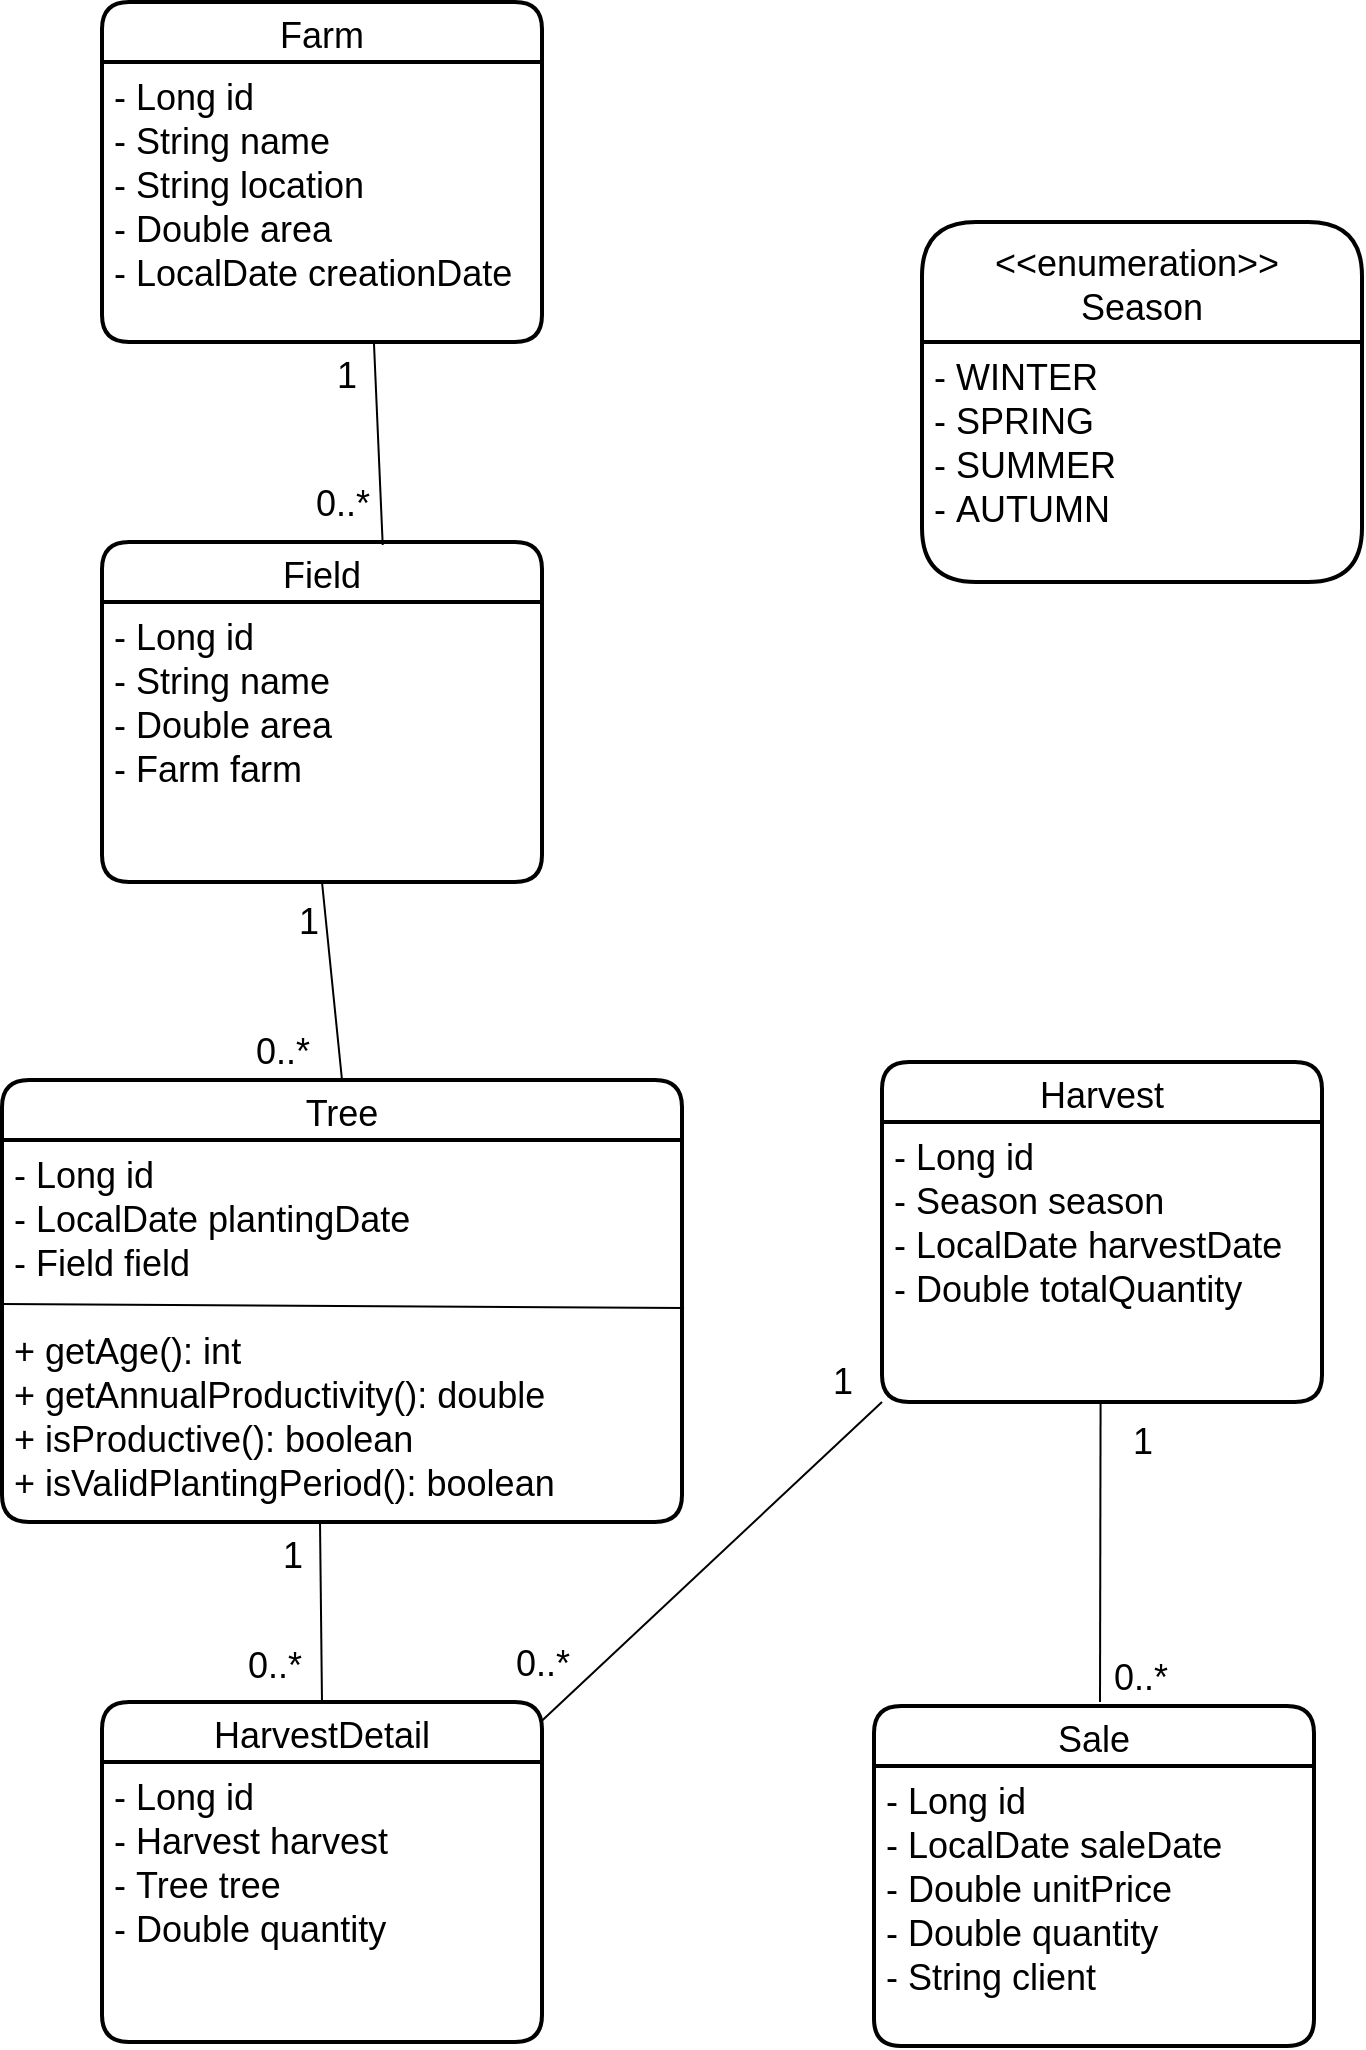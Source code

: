 <mxfile version="20.5.3" type="embed"><diagram id="QLvfaubpzDbuSd1G6Ct9" name="Page-1"><mxGraphModel dx="983" dy="406" grid="1" gridSize="10" guides="1" tooltips="1" connect="1" arrows="1" fold="1" page="1" pageScale="1" pageWidth="850" pageHeight="1100" math="0" shadow="0"><root><mxCell id="0"/><mxCell id="1" parent="0"/><mxCell id="23" value="Farm" style="swimlane;childLayout=stackLayout;horizontal=1;startSize=30;horizontalStack=0;rounded=1;fontSize=18;fontStyle=0;strokeWidth=2;resizeParent=0;resizeLast=1;shadow=0;dashed=0;align=center;" parent="1" vertex="1"><mxGeometry x="110" y="40" width="220" height="170" as="geometry"/></mxCell><mxCell id="24" value="- Long id&#10;- String name&#10;- String location&#10;- Double area&#10;- LocalDate creationDate" style="align=left;strokeColor=none;fillColor=none;spacingLeft=4;fontSize=18;verticalAlign=top;resizable=0;rotatable=0;part=1;" parent="23" vertex="1"><mxGeometry y="30" width="220" height="140" as="geometry"/></mxCell><mxCell id="30" value="Field" style="swimlane;childLayout=stackLayout;horizontal=1;startSize=30;horizontalStack=0;rounded=1;fontSize=18;fontStyle=0;strokeWidth=2;resizeParent=0;resizeLast=1;shadow=0;dashed=0;align=center;" parent="1" vertex="1"><mxGeometry x="110" y="310" width="220" height="170" as="geometry"/></mxCell><mxCell id="31" value="- Long id&#10;- String name&#10;- Double area&#10;- Farm farm" style="align=left;strokeColor=none;fillColor=none;spacingLeft=4;fontSize=18;verticalAlign=top;resizable=0;rotatable=0;part=1;" parent="30" vertex="1"><mxGeometry y="30" width="220" height="140" as="geometry"/></mxCell><mxCell id="32" value="Tree" style="swimlane;childLayout=stackLayout;horizontal=1;startSize=30;horizontalStack=0;rounded=1;fontSize=18;fontStyle=0;strokeWidth=2;resizeParent=0;resizeLast=1;shadow=0;dashed=0;align=center;" parent="1" vertex="1"><mxGeometry x="60" y="579" width="340" height="221" as="geometry"/></mxCell><mxCell id="33" value="- Long id&#10;- LocalDate plantingDate&#10;- Field field&#10;&#10;+ getAge(): int&#10;+ getAnnualProductivity(): double&#10;+ isProductive(): boolean&#10;+ isValidPlantingPeriod(): boolean" style="align=left;strokeColor=none;fillColor=none;spacingLeft=4;fontSize=18;verticalAlign=top;resizable=0;rotatable=0;part=1;" parent="32" vertex="1"><mxGeometry y="30" width="340" height="191" as="geometry"/></mxCell><mxCell id="68" value="" style="endArrow=none;html=1;rounded=0;exitX=0;exitY=0.5;exitDx=0;exitDy=0;entryX=1.003;entryY=0.44;entryDx=0;entryDy=0;entryPerimeter=0;" edge="1" parent="32" target="33"><mxGeometry width="50" height="50" relative="1" as="geometry"><mxPoint y="112" as="sourcePoint"/><mxPoint x="220" y="112" as="targetPoint"/></mxGeometry></mxCell><mxCell id="34" value="Harvest" style="swimlane;childLayout=stackLayout;horizontal=1;startSize=30;horizontalStack=0;rounded=1;fontSize=18;fontStyle=0;strokeWidth=2;resizeParent=0;resizeLast=1;shadow=0;dashed=0;align=center;" parent="1" vertex="1"><mxGeometry x="500" y="570" width="220" height="170" as="geometry"/></mxCell><mxCell id="35" value="- Long id&#10;- Season season&#10;- LocalDate harvestDate&#10;- Double totalQuantity" style="align=left;strokeColor=none;fillColor=none;spacingLeft=4;fontSize=18;verticalAlign=top;resizable=0;rotatable=0;part=1;" parent="34" vertex="1"><mxGeometry y="30" width="220" height="140" as="geometry"/></mxCell><mxCell id="36" value="HarvestDetail" style="swimlane;childLayout=stackLayout;horizontal=1;startSize=30;horizontalStack=0;rounded=1;fontSize=18;fontStyle=0;strokeWidth=2;resizeParent=0;resizeLast=1;shadow=0;dashed=0;align=center;" parent="1" vertex="1"><mxGeometry x="110" y="890" width="220" height="170" as="geometry"/></mxCell><mxCell id="37" value="- Long id&#10;- Harvest harvest&#10;- Tree tree&#10;- Double quantity" style="align=left;strokeColor=none;fillColor=none;spacingLeft=4;fontSize=18;verticalAlign=top;resizable=0;rotatable=0;part=1;" parent="36" vertex="1"><mxGeometry y="30" width="220" height="140" as="geometry"/></mxCell><mxCell id="38" value="Sale " style="swimlane;childLayout=stackLayout;horizontal=1;startSize=30;horizontalStack=0;rounded=1;fontSize=18;fontStyle=0;strokeWidth=2;resizeParent=0;resizeLast=1;shadow=0;dashed=0;align=center;" parent="1" vertex="1"><mxGeometry x="496" y="892" width="220" height="170" as="geometry"/></mxCell><mxCell id="39" value="- Long id&#10;- LocalDate saleDate&#10;- Double unitPrice&#10;- Double quantity&#10;- String client" style="align=left;strokeColor=none;fillColor=none;spacingLeft=4;fontSize=18;verticalAlign=top;resizable=0;rotatable=0;part=1;" parent="38" vertex="1"><mxGeometry y="30" width="220" height="140" as="geometry"/></mxCell><mxCell id="40" value="&lt;&lt;enumeration&gt;&gt; &#10;Season " style="swimlane;childLayout=stackLayout;horizontal=1;startSize=60;horizontalStack=0;rounded=1;fontSize=18;fontStyle=0;strokeWidth=2;resizeParent=0;resizeLast=1;shadow=0;dashed=0;align=center;" parent="1" vertex="1"><mxGeometry x="520" y="150" width="220" height="180" as="geometry"/></mxCell><mxCell id="41" value="- WINTER&#10;- SPRING&#10;- SUMMER&#10;- AUTUMN" style="align=left;strokeColor=none;fillColor=none;spacingLeft=4;fontSize=18;verticalAlign=top;resizable=0;rotatable=0;part=1;" parent="40" vertex="1"><mxGeometry y="60" width="220" height="120" as="geometry"/></mxCell><mxCell id="45" value="" style="endArrow=none;html=1;rounded=0;fontSize=18;exitX=0.5;exitY=0;exitDx=0;exitDy=0;entryX=0.5;entryY=1;entryDx=0;entryDy=0;" parent="1" source="32" target="31" edge="1"><mxGeometry relative="1" as="geometry"><mxPoint x="130" y="480" as="sourcePoint"/><mxPoint x="290" y="480" as="targetPoint"/></mxGeometry></mxCell><mxCell id="46" value="" style="endArrow=none;html=1;rounded=0;fontSize=18;exitX=0.638;exitY=0.009;exitDx=0;exitDy=0;entryX=0.618;entryY=1.001;entryDx=0;entryDy=0;exitPerimeter=0;entryPerimeter=0;" parent="1" source="30" target="24" edge="1"><mxGeometry relative="1" as="geometry"><mxPoint x="280" y="300" as="sourcePoint"/><mxPoint x="280" y="180" as="targetPoint"/><Array as="points"/></mxGeometry></mxCell><mxCell id="53" value="" style="endArrow=none;html=1;rounded=0;fontSize=18;exitX=0.5;exitY=0;exitDx=0;exitDy=0;" parent="1" source="36" edge="1"><mxGeometry relative="1" as="geometry"><mxPoint x="219.29" y="870" as="sourcePoint"/><mxPoint x="219" y="800" as="targetPoint"/></mxGeometry></mxCell><mxCell id="54" value="" style="endArrow=none;html=1;rounded=0;fontSize=18;entryX=0;entryY=1;entryDx=0;entryDy=0;exitX=0.5;exitY=0;exitDx=0;exitDy=0;" parent="1" target="35" edge="1"><mxGeometry relative="1" as="geometry"><mxPoint x="329.28" y="900" as="sourcePoint"/><mxPoint x="328.57" y="780" as="targetPoint"/></mxGeometry></mxCell><mxCell id="55" value="" style="endArrow=none;html=1;rounded=0;fontSize=18;entryX=0.5;entryY=1;entryDx=0;entryDy=0;" parent="1" edge="1"><mxGeometry relative="1" as="geometry"><mxPoint x="609" y="890" as="sourcePoint"/><mxPoint x="609.29" y="740" as="targetPoint"/></mxGeometry></mxCell><mxCell id="56" value="1" style="edgeLabel;html=1;align=center;verticalAlign=middle;resizable=0;points=[];fontSize=18;" parent="55" vertex="1" connectable="0"><mxGeometry x="0.255" y="-5" relative="1" as="geometry"><mxPoint x="16" y="-36" as="offset"/></mxGeometry></mxCell><mxCell id="57" value="0..*" style="edgeLabel;html=1;align=center;verticalAlign=middle;resizable=0;points=[];fontSize=18;" parent="55" vertex="1" connectable="0"><mxGeometry x="-0.697" y="-1" relative="1" as="geometry"><mxPoint x="19" y="10" as="offset"/></mxGeometry></mxCell><mxCell id="58" value="1" style="edgeLabel;html=1;align=center;verticalAlign=middle;resizable=0;points=[];fontSize=18;" parent="55" vertex="1" connectable="0"><mxGeometry x="0.255" y="-5" relative="1" as="geometry"><mxPoint x="-134" y="-66" as="offset"/></mxGeometry></mxCell><mxCell id="59" value="0..*" style="edgeLabel;html=1;align=center;verticalAlign=middle;resizable=0;points=[];fontSize=18;" parent="55" vertex="1" connectable="0"><mxGeometry x="-0.697" y="-1" relative="1" as="geometry"><mxPoint x="-280" y="3" as="offset"/></mxGeometry></mxCell><mxCell id="60" value="0..*" style="edgeLabel;html=1;align=center;verticalAlign=middle;resizable=0;points=[];fontSize=18;" parent="55" vertex="1" connectable="0"><mxGeometry x="-0.697" y="-1" relative="1" as="geometry"><mxPoint x="-414" y="4" as="offset"/></mxGeometry></mxCell><mxCell id="61" value="1" style="edgeLabel;html=1;align=center;verticalAlign=middle;resizable=0;points=[];fontSize=18;" parent="55" vertex="1" connectable="0"><mxGeometry x="0.255" y="-5" relative="1" as="geometry"><mxPoint x="-409" y="21" as="offset"/></mxGeometry></mxCell><mxCell id="62" value="0..*" style="edgeLabel;html=1;align=center;verticalAlign=middle;resizable=0;points=[];fontSize=18;" parent="55" vertex="1" connectable="0"><mxGeometry x="-0.697" y="-1" relative="1" as="geometry"><mxPoint x="-410" y="-303" as="offset"/></mxGeometry></mxCell><mxCell id="63" value="1" style="edgeLabel;html=1;align=center;verticalAlign=middle;resizable=0;points=[];fontSize=18;" parent="55" vertex="1" connectable="0"><mxGeometry x="0.255" y="-5" relative="1" as="geometry"><mxPoint x="-401" y="-296" as="offset"/></mxGeometry></mxCell><mxCell id="64" value="0..*" style="edgeLabel;html=1;align=center;verticalAlign=middle;resizable=0;points=[];fontSize=18;" parent="55" vertex="1" connectable="0"><mxGeometry x="-0.697" y="-1" relative="1" as="geometry"><mxPoint x="-380" y="-577" as="offset"/></mxGeometry></mxCell><mxCell id="65" value="1" style="edgeLabel;html=1;align=center;verticalAlign=middle;resizable=0;points=[];fontSize=18;" parent="55" vertex="1" connectable="0"><mxGeometry x="0.255" y="-5" relative="1" as="geometry"><mxPoint x="-382" y="-569" as="offset"/></mxGeometry></mxCell></root></mxGraphModel></diagram></mxfile>
